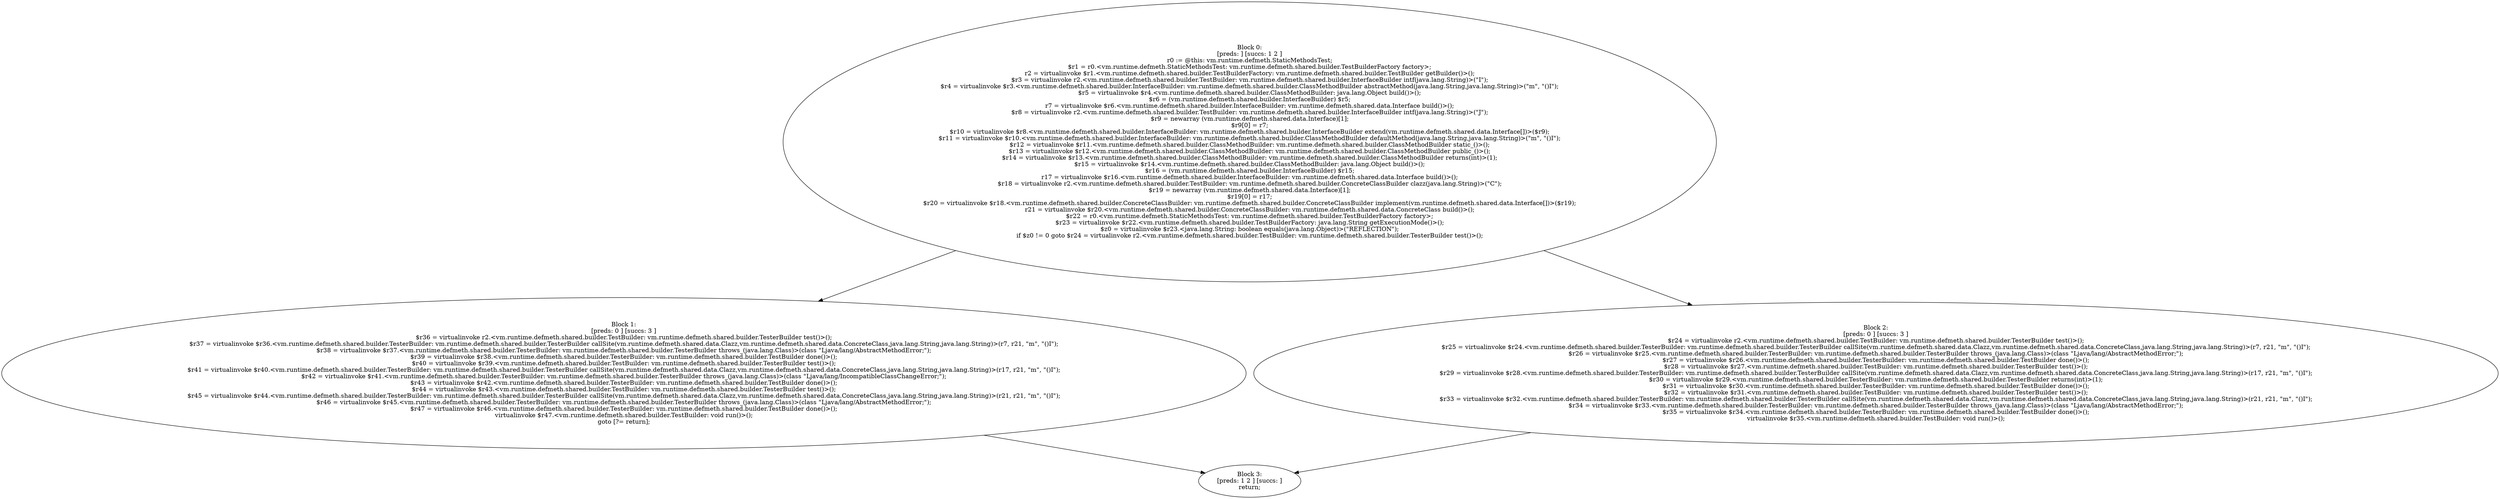 digraph "unitGraph" {
    "Block 0:
[preds: ] [succs: 1 2 ]
r0 := @this: vm.runtime.defmeth.StaticMethodsTest;
$r1 = r0.<vm.runtime.defmeth.StaticMethodsTest: vm.runtime.defmeth.shared.builder.TestBuilderFactory factory>;
r2 = virtualinvoke $r1.<vm.runtime.defmeth.shared.builder.TestBuilderFactory: vm.runtime.defmeth.shared.builder.TestBuilder getBuilder()>();
$r3 = virtualinvoke r2.<vm.runtime.defmeth.shared.builder.TestBuilder: vm.runtime.defmeth.shared.builder.InterfaceBuilder intf(java.lang.String)>(\"I\");
$r4 = virtualinvoke $r3.<vm.runtime.defmeth.shared.builder.InterfaceBuilder: vm.runtime.defmeth.shared.builder.ClassMethodBuilder abstractMethod(java.lang.String,java.lang.String)>(\"m\", \"()I\");
$r5 = virtualinvoke $r4.<vm.runtime.defmeth.shared.builder.ClassMethodBuilder: java.lang.Object build()>();
$r6 = (vm.runtime.defmeth.shared.builder.InterfaceBuilder) $r5;
r7 = virtualinvoke $r6.<vm.runtime.defmeth.shared.builder.InterfaceBuilder: vm.runtime.defmeth.shared.data.Interface build()>();
$r8 = virtualinvoke r2.<vm.runtime.defmeth.shared.builder.TestBuilder: vm.runtime.defmeth.shared.builder.InterfaceBuilder intf(java.lang.String)>(\"J\");
$r9 = newarray (vm.runtime.defmeth.shared.data.Interface)[1];
$r9[0] = r7;
$r10 = virtualinvoke $r8.<vm.runtime.defmeth.shared.builder.InterfaceBuilder: vm.runtime.defmeth.shared.builder.InterfaceBuilder extend(vm.runtime.defmeth.shared.data.Interface[])>($r9);
$r11 = virtualinvoke $r10.<vm.runtime.defmeth.shared.builder.InterfaceBuilder: vm.runtime.defmeth.shared.builder.ClassMethodBuilder defaultMethod(java.lang.String,java.lang.String)>(\"m\", \"()I\");
$r12 = virtualinvoke $r11.<vm.runtime.defmeth.shared.builder.ClassMethodBuilder: vm.runtime.defmeth.shared.builder.ClassMethodBuilder static_()>();
$r13 = virtualinvoke $r12.<vm.runtime.defmeth.shared.builder.ClassMethodBuilder: vm.runtime.defmeth.shared.builder.ClassMethodBuilder public_()>();
$r14 = virtualinvoke $r13.<vm.runtime.defmeth.shared.builder.ClassMethodBuilder: vm.runtime.defmeth.shared.builder.ClassMethodBuilder returns(int)>(1);
$r15 = virtualinvoke $r14.<vm.runtime.defmeth.shared.builder.ClassMethodBuilder: java.lang.Object build()>();
$r16 = (vm.runtime.defmeth.shared.builder.InterfaceBuilder) $r15;
r17 = virtualinvoke $r16.<vm.runtime.defmeth.shared.builder.InterfaceBuilder: vm.runtime.defmeth.shared.data.Interface build()>();
$r18 = virtualinvoke r2.<vm.runtime.defmeth.shared.builder.TestBuilder: vm.runtime.defmeth.shared.builder.ConcreteClassBuilder clazz(java.lang.String)>(\"C\");
$r19 = newarray (vm.runtime.defmeth.shared.data.Interface)[1];
$r19[0] = r17;
$r20 = virtualinvoke $r18.<vm.runtime.defmeth.shared.builder.ConcreteClassBuilder: vm.runtime.defmeth.shared.builder.ConcreteClassBuilder implement(vm.runtime.defmeth.shared.data.Interface[])>($r19);
r21 = virtualinvoke $r20.<vm.runtime.defmeth.shared.builder.ConcreteClassBuilder: vm.runtime.defmeth.shared.data.ConcreteClass build()>();
$r22 = r0.<vm.runtime.defmeth.StaticMethodsTest: vm.runtime.defmeth.shared.builder.TestBuilderFactory factory>;
$r23 = virtualinvoke $r22.<vm.runtime.defmeth.shared.builder.TestBuilderFactory: java.lang.String getExecutionMode()>();
$z0 = virtualinvoke $r23.<java.lang.String: boolean equals(java.lang.Object)>(\"REFLECTION\");
if $z0 != 0 goto $r24 = virtualinvoke r2.<vm.runtime.defmeth.shared.builder.TestBuilder: vm.runtime.defmeth.shared.builder.TesterBuilder test()>();
"
    "Block 1:
[preds: 0 ] [succs: 3 ]
$r36 = virtualinvoke r2.<vm.runtime.defmeth.shared.builder.TestBuilder: vm.runtime.defmeth.shared.builder.TesterBuilder test()>();
$r37 = virtualinvoke $r36.<vm.runtime.defmeth.shared.builder.TesterBuilder: vm.runtime.defmeth.shared.builder.TesterBuilder callSite(vm.runtime.defmeth.shared.data.Clazz,vm.runtime.defmeth.shared.data.ConcreteClass,java.lang.String,java.lang.String)>(r7, r21, \"m\", \"()I\");
$r38 = virtualinvoke $r37.<vm.runtime.defmeth.shared.builder.TesterBuilder: vm.runtime.defmeth.shared.builder.TesterBuilder throws_(java.lang.Class)>(class \"Ljava/lang/AbstractMethodError;\");
$r39 = virtualinvoke $r38.<vm.runtime.defmeth.shared.builder.TesterBuilder: vm.runtime.defmeth.shared.builder.TestBuilder done()>();
$r40 = virtualinvoke $r39.<vm.runtime.defmeth.shared.builder.TestBuilder: vm.runtime.defmeth.shared.builder.TesterBuilder test()>();
$r41 = virtualinvoke $r40.<vm.runtime.defmeth.shared.builder.TesterBuilder: vm.runtime.defmeth.shared.builder.TesterBuilder callSite(vm.runtime.defmeth.shared.data.Clazz,vm.runtime.defmeth.shared.data.ConcreteClass,java.lang.String,java.lang.String)>(r17, r21, \"m\", \"()I\");
$r42 = virtualinvoke $r41.<vm.runtime.defmeth.shared.builder.TesterBuilder: vm.runtime.defmeth.shared.builder.TesterBuilder throws_(java.lang.Class)>(class \"Ljava/lang/IncompatibleClassChangeError;\");
$r43 = virtualinvoke $r42.<vm.runtime.defmeth.shared.builder.TesterBuilder: vm.runtime.defmeth.shared.builder.TestBuilder done()>();
$r44 = virtualinvoke $r43.<vm.runtime.defmeth.shared.builder.TestBuilder: vm.runtime.defmeth.shared.builder.TesterBuilder test()>();
$r45 = virtualinvoke $r44.<vm.runtime.defmeth.shared.builder.TesterBuilder: vm.runtime.defmeth.shared.builder.TesterBuilder callSite(vm.runtime.defmeth.shared.data.Clazz,vm.runtime.defmeth.shared.data.ConcreteClass,java.lang.String,java.lang.String)>(r21, r21, \"m\", \"()I\");
$r46 = virtualinvoke $r45.<vm.runtime.defmeth.shared.builder.TesterBuilder: vm.runtime.defmeth.shared.builder.TesterBuilder throws_(java.lang.Class)>(class \"Ljava/lang/AbstractMethodError;\");
$r47 = virtualinvoke $r46.<vm.runtime.defmeth.shared.builder.TesterBuilder: vm.runtime.defmeth.shared.builder.TestBuilder done()>();
virtualinvoke $r47.<vm.runtime.defmeth.shared.builder.TestBuilder: void run()>();
goto [?= return];
"
    "Block 2:
[preds: 0 ] [succs: 3 ]
$r24 = virtualinvoke r2.<vm.runtime.defmeth.shared.builder.TestBuilder: vm.runtime.defmeth.shared.builder.TesterBuilder test()>();
$r25 = virtualinvoke $r24.<vm.runtime.defmeth.shared.builder.TesterBuilder: vm.runtime.defmeth.shared.builder.TesterBuilder callSite(vm.runtime.defmeth.shared.data.Clazz,vm.runtime.defmeth.shared.data.ConcreteClass,java.lang.String,java.lang.String)>(r7, r21, \"m\", \"()I\");
$r26 = virtualinvoke $r25.<vm.runtime.defmeth.shared.builder.TesterBuilder: vm.runtime.defmeth.shared.builder.TesterBuilder throws_(java.lang.Class)>(class \"Ljava/lang/AbstractMethodError;\");
$r27 = virtualinvoke $r26.<vm.runtime.defmeth.shared.builder.TesterBuilder: vm.runtime.defmeth.shared.builder.TestBuilder done()>();
$r28 = virtualinvoke $r27.<vm.runtime.defmeth.shared.builder.TestBuilder: vm.runtime.defmeth.shared.builder.TesterBuilder test()>();
$r29 = virtualinvoke $r28.<vm.runtime.defmeth.shared.builder.TesterBuilder: vm.runtime.defmeth.shared.builder.TesterBuilder callSite(vm.runtime.defmeth.shared.data.Clazz,vm.runtime.defmeth.shared.data.ConcreteClass,java.lang.String,java.lang.String)>(r17, r21, \"m\", \"()I\");
$r30 = virtualinvoke $r29.<vm.runtime.defmeth.shared.builder.TesterBuilder: vm.runtime.defmeth.shared.builder.TesterBuilder returns(int)>(1);
$r31 = virtualinvoke $r30.<vm.runtime.defmeth.shared.builder.TesterBuilder: vm.runtime.defmeth.shared.builder.TestBuilder done()>();
$r32 = virtualinvoke $r31.<vm.runtime.defmeth.shared.builder.TestBuilder: vm.runtime.defmeth.shared.builder.TesterBuilder test()>();
$r33 = virtualinvoke $r32.<vm.runtime.defmeth.shared.builder.TesterBuilder: vm.runtime.defmeth.shared.builder.TesterBuilder callSite(vm.runtime.defmeth.shared.data.Clazz,vm.runtime.defmeth.shared.data.ConcreteClass,java.lang.String,java.lang.String)>(r21, r21, \"m\", \"()I\");
$r34 = virtualinvoke $r33.<vm.runtime.defmeth.shared.builder.TesterBuilder: vm.runtime.defmeth.shared.builder.TesterBuilder throws_(java.lang.Class)>(class \"Ljava/lang/AbstractMethodError;\");
$r35 = virtualinvoke $r34.<vm.runtime.defmeth.shared.builder.TesterBuilder: vm.runtime.defmeth.shared.builder.TestBuilder done()>();
virtualinvoke $r35.<vm.runtime.defmeth.shared.builder.TestBuilder: void run()>();
"
    "Block 3:
[preds: 1 2 ] [succs: ]
return;
"
    "Block 0:
[preds: ] [succs: 1 2 ]
r0 := @this: vm.runtime.defmeth.StaticMethodsTest;
$r1 = r0.<vm.runtime.defmeth.StaticMethodsTest: vm.runtime.defmeth.shared.builder.TestBuilderFactory factory>;
r2 = virtualinvoke $r1.<vm.runtime.defmeth.shared.builder.TestBuilderFactory: vm.runtime.defmeth.shared.builder.TestBuilder getBuilder()>();
$r3 = virtualinvoke r2.<vm.runtime.defmeth.shared.builder.TestBuilder: vm.runtime.defmeth.shared.builder.InterfaceBuilder intf(java.lang.String)>(\"I\");
$r4 = virtualinvoke $r3.<vm.runtime.defmeth.shared.builder.InterfaceBuilder: vm.runtime.defmeth.shared.builder.ClassMethodBuilder abstractMethod(java.lang.String,java.lang.String)>(\"m\", \"()I\");
$r5 = virtualinvoke $r4.<vm.runtime.defmeth.shared.builder.ClassMethodBuilder: java.lang.Object build()>();
$r6 = (vm.runtime.defmeth.shared.builder.InterfaceBuilder) $r5;
r7 = virtualinvoke $r6.<vm.runtime.defmeth.shared.builder.InterfaceBuilder: vm.runtime.defmeth.shared.data.Interface build()>();
$r8 = virtualinvoke r2.<vm.runtime.defmeth.shared.builder.TestBuilder: vm.runtime.defmeth.shared.builder.InterfaceBuilder intf(java.lang.String)>(\"J\");
$r9 = newarray (vm.runtime.defmeth.shared.data.Interface)[1];
$r9[0] = r7;
$r10 = virtualinvoke $r8.<vm.runtime.defmeth.shared.builder.InterfaceBuilder: vm.runtime.defmeth.shared.builder.InterfaceBuilder extend(vm.runtime.defmeth.shared.data.Interface[])>($r9);
$r11 = virtualinvoke $r10.<vm.runtime.defmeth.shared.builder.InterfaceBuilder: vm.runtime.defmeth.shared.builder.ClassMethodBuilder defaultMethod(java.lang.String,java.lang.String)>(\"m\", \"()I\");
$r12 = virtualinvoke $r11.<vm.runtime.defmeth.shared.builder.ClassMethodBuilder: vm.runtime.defmeth.shared.builder.ClassMethodBuilder static_()>();
$r13 = virtualinvoke $r12.<vm.runtime.defmeth.shared.builder.ClassMethodBuilder: vm.runtime.defmeth.shared.builder.ClassMethodBuilder public_()>();
$r14 = virtualinvoke $r13.<vm.runtime.defmeth.shared.builder.ClassMethodBuilder: vm.runtime.defmeth.shared.builder.ClassMethodBuilder returns(int)>(1);
$r15 = virtualinvoke $r14.<vm.runtime.defmeth.shared.builder.ClassMethodBuilder: java.lang.Object build()>();
$r16 = (vm.runtime.defmeth.shared.builder.InterfaceBuilder) $r15;
r17 = virtualinvoke $r16.<vm.runtime.defmeth.shared.builder.InterfaceBuilder: vm.runtime.defmeth.shared.data.Interface build()>();
$r18 = virtualinvoke r2.<vm.runtime.defmeth.shared.builder.TestBuilder: vm.runtime.defmeth.shared.builder.ConcreteClassBuilder clazz(java.lang.String)>(\"C\");
$r19 = newarray (vm.runtime.defmeth.shared.data.Interface)[1];
$r19[0] = r17;
$r20 = virtualinvoke $r18.<vm.runtime.defmeth.shared.builder.ConcreteClassBuilder: vm.runtime.defmeth.shared.builder.ConcreteClassBuilder implement(vm.runtime.defmeth.shared.data.Interface[])>($r19);
r21 = virtualinvoke $r20.<vm.runtime.defmeth.shared.builder.ConcreteClassBuilder: vm.runtime.defmeth.shared.data.ConcreteClass build()>();
$r22 = r0.<vm.runtime.defmeth.StaticMethodsTest: vm.runtime.defmeth.shared.builder.TestBuilderFactory factory>;
$r23 = virtualinvoke $r22.<vm.runtime.defmeth.shared.builder.TestBuilderFactory: java.lang.String getExecutionMode()>();
$z0 = virtualinvoke $r23.<java.lang.String: boolean equals(java.lang.Object)>(\"REFLECTION\");
if $z0 != 0 goto $r24 = virtualinvoke r2.<vm.runtime.defmeth.shared.builder.TestBuilder: vm.runtime.defmeth.shared.builder.TesterBuilder test()>();
"->"Block 1:
[preds: 0 ] [succs: 3 ]
$r36 = virtualinvoke r2.<vm.runtime.defmeth.shared.builder.TestBuilder: vm.runtime.defmeth.shared.builder.TesterBuilder test()>();
$r37 = virtualinvoke $r36.<vm.runtime.defmeth.shared.builder.TesterBuilder: vm.runtime.defmeth.shared.builder.TesterBuilder callSite(vm.runtime.defmeth.shared.data.Clazz,vm.runtime.defmeth.shared.data.ConcreteClass,java.lang.String,java.lang.String)>(r7, r21, \"m\", \"()I\");
$r38 = virtualinvoke $r37.<vm.runtime.defmeth.shared.builder.TesterBuilder: vm.runtime.defmeth.shared.builder.TesterBuilder throws_(java.lang.Class)>(class \"Ljava/lang/AbstractMethodError;\");
$r39 = virtualinvoke $r38.<vm.runtime.defmeth.shared.builder.TesterBuilder: vm.runtime.defmeth.shared.builder.TestBuilder done()>();
$r40 = virtualinvoke $r39.<vm.runtime.defmeth.shared.builder.TestBuilder: vm.runtime.defmeth.shared.builder.TesterBuilder test()>();
$r41 = virtualinvoke $r40.<vm.runtime.defmeth.shared.builder.TesterBuilder: vm.runtime.defmeth.shared.builder.TesterBuilder callSite(vm.runtime.defmeth.shared.data.Clazz,vm.runtime.defmeth.shared.data.ConcreteClass,java.lang.String,java.lang.String)>(r17, r21, \"m\", \"()I\");
$r42 = virtualinvoke $r41.<vm.runtime.defmeth.shared.builder.TesterBuilder: vm.runtime.defmeth.shared.builder.TesterBuilder throws_(java.lang.Class)>(class \"Ljava/lang/IncompatibleClassChangeError;\");
$r43 = virtualinvoke $r42.<vm.runtime.defmeth.shared.builder.TesterBuilder: vm.runtime.defmeth.shared.builder.TestBuilder done()>();
$r44 = virtualinvoke $r43.<vm.runtime.defmeth.shared.builder.TestBuilder: vm.runtime.defmeth.shared.builder.TesterBuilder test()>();
$r45 = virtualinvoke $r44.<vm.runtime.defmeth.shared.builder.TesterBuilder: vm.runtime.defmeth.shared.builder.TesterBuilder callSite(vm.runtime.defmeth.shared.data.Clazz,vm.runtime.defmeth.shared.data.ConcreteClass,java.lang.String,java.lang.String)>(r21, r21, \"m\", \"()I\");
$r46 = virtualinvoke $r45.<vm.runtime.defmeth.shared.builder.TesterBuilder: vm.runtime.defmeth.shared.builder.TesterBuilder throws_(java.lang.Class)>(class \"Ljava/lang/AbstractMethodError;\");
$r47 = virtualinvoke $r46.<vm.runtime.defmeth.shared.builder.TesterBuilder: vm.runtime.defmeth.shared.builder.TestBuilder done()>();
virtualinvoke $r47.<vm.runtime.defmeth.shared.builder.TestBuilder: void run()>();
goto [?= return];
";
    "Block 0:
[preds: ] [succs: 1 2 ]
r0 := @this: vm.runtime.defmeth.StaticMethodsTest;
$r1 = r0.<vm.runtime.defmeth.StaticMethodsTest: vm.runtime.defmeth.shared.builder.TestBuilderFactory factory>;
r2 = virtualinvoke $r1.<vm.runtime.defmeth.shared.builder.TestBuilderFactory: vm.runtime.defmeth.shared.builder.TestBuilder getBuilder()>();
$r3 = virtualinvoke r2.<vm.runtime.defmeth.shared.builder.TestBuilder: vm.runtime.defmeth.shared.builder.InterfaceBuilder intf(java.lang.String)>(\"I\");
$r4 = virtualinvoke $r3.<vm.runtime.defmeth.shared.builder.InterfaceBuilder: vm.runtime.defmeth.shared.builder.ClassMethodBuilder abstractMethod(java.lang.String,java.lang.String)>(\"m\", \"()I\");
$r5 = virtualinvoke $r4.<vm.runtime.defmeth.shared.builder.ClassMethodBuilder: java.lang.Object build()>();
$r6 = (vm.runtime.defmeth.shared.builder.InterfaceBuilder) $r5;
r7 = virtualinvoke $r6.<vm.runtime.defmeth.shared.builder.InterfaceBuilder: vm.runtime.defmeth.shared.data.Interface build()>();
$r8 = virtualinvoke r2.<vm.runtime.defmeth.shared.builder.TestBuilder: vm.runtime.defmeth.shared.builder.InterfaceBuilder intf(java.lang.String)>(\"J\");
$r9 = newarray (vm.runtime.defmeth.shared.data.Interface)[1];
$r9[0] = r7;
$r10 = virtualinvoke $r8.<vm.runtime.defmeth.shared.builder.InterfaceBuilder: vm.runtime.defmeth.shared.builder.InterfaceBuilder extend(vm.runtime.defmeth.shared.data.Interface[])>($r9);
$r11 = virtualinvoke $r10.<vm.runtime.defmeth.shared.builder.InterfaceBuilder: vm.runtime.defmeth.shared.builder.ClassMethodBuilder defaultMethod(java.lang.String,java.lang.String)>(\"m\", \"()I\");
$r12 = virtualinvoke $r11.<vm.runtime.defmeth.shared.builder.ClassMethodBuilder: vm.runtime.defmeth.shared.builder.ClassMethodBuilder static_()>();
$r13 = virtualinvoke $r12.<vm.runtime.defmeth.shared.builder.ClassMethodBuilder: vm.runtime.defmeth.shared.builder.ClassMethodBuilder public_()>();
$r14 = virtualinvoke $r13.<vm.runtime.defmeth.shared.builder.ClassMethodBuilder: vm.runtime.defmeth.shared.builder.ClassMethodBuilder returns(int)>(1);
$r15 = virtualinvoke $r14.<vm.runtime.defmeth.shared.builder.ClassMethodBuilder: java.lang.Object build()>();
$r16 = (vm.runtime.defmeth.shared.builder.InterfaceBuilder) $r15;
r17 = virtualinvoke $r16.<vm.runtime.defmeth.shared.builder.InterfaceBuilder: vm.runtime.defmeth.shared.data.Interface build()>();
$r18 = virtualinvoke r2.<vm.runtime.defmeth.shared.builder.TestBuilder: vm.runtime.defmeth.shared.builder.ConcreteClassBuilder clazz(java.lang.String)>(\"C\");
$r19 = newarray (vm.runtime.defmeth.shared.data.Interface)[1];
$r19[0] = r17;
$r20 = virtualinvoke $r18.<vm.runtime.defmeth.shared.builder.ConcreteClassBuilder: vm.runtime.defmeth.shared.builder.ConcreteClassBuilder implement(vm.runtime.defmeth.shared.data.Interface[])>($r19);
r21 = virtualinvoke $r20.<vm.runtime.defmeth.shared.builder.ConcreteClassBuilder: vm.runtime.defmeth.shared.data.ConcreteClass build()>();
$r22 = r0.<vm.runtime.defmeth.StaticMethodsTest: vm.runtime.defmeth.shared.builder.TestBuilderFactory factory>;
$r23 = virtualinvoke $r22.<vm.runtime.defmeth.shared.builder.TestBuilderFactory: java.lang.String getExecutionMode()>();
$z0 = virtualinvoke $r23.<java.lang.String: boolean equals(java.lang.Object)>(\"REFLECTION\");
if $z0 != 0 goto $r24 = virtualinvoke r2.<vm.runtime.defmeth.shared.builder.TestBuilder: vm.runtime.defmeth.shared.builder.TesterBuilder test()>();
"->"Block 2:
[preds: 0 ] [succs: 3 ]
$r24 = virtualinvoke r2.<vm.runtime.defmeth.shared.builder.TestBuilder: vm.runtime.defmeth.shared.builder.TesterBuilder test()>();
$r25 = virtualinvoke $r24.<vm.runtime.defmeth.shared.builder.TesterBuilder: vm.runtime.defmeth.shared.builder.TesterBuilder callSite(vm.runtime.defmeth.shared.data.Clazz,vm.runtime.defmeth.shared.data.ConcreteClass,java.lang.String,java.lang.String)>(r7, r21, \"m\", \"()I\");
$r26 = virtualinvoke $r25.<vm.runtime.defmeth.shared.builder.TesterBuilder: vm.runtime.defmeth.shared.builder.TesterBuilder throws_(java.lang.Class)>(class \"Ljava/lang/AbstractMethodError;\");
$r27 = virtualinvoke $r26.<vm.runtime.defmeth.shared.builder.TesterBuilder: vm.runtime.defmeth.shared.builder.TestBuilder done()>();
$r28 = virtualinvoke $r27.<vm.runtime.defmeth.shared.builder.TestBuilder: vm.runtime.defmeth.shared.builder.TesterBuilder test()>();
$r29 = virtualinvoke $r28.<vm.runtime.defmeth.shared.builder.TesterBuilder: vm.runtime.defmeth.shared.builder.TesterBuilder callSite(vm.runtime.defmeth.shared.data.Clazz,vm.runtime.defmeth.shared.data.ConcreteClass,java.lang.String,java.lang.String)>(r17, r21, \"m\", \"()I\");
$r30 = virtualinvoke $r29.<vm.runtime.defmeth.shared.builder.TesterBuilder: vm.runtime.defmeth.shared.builder.TesterBuilder returns(int)>(1);
$r31 = virtualinvoke $r30.<vm.runtime.defmeth.shared.builder.TesterBuilder: vm.runtime.defmeth.shared.builder.TestBuilder done()>();
$r32 = virtualinvoke $r31.<vm.runtime.defmeth.shared.builder.TestBuilder: vm.runtime.defmeth.shared.builder.TesterBuilder test()>();
$r33 = virtualinvoke $r32.<vm.runtime.defmeth.shared.builder.TesterBuilder: vm.runtime.defmeth.shared.builder.TesterBuilder callSite(vm.runtime.defmeth.shared.data.Clazz,vm.runtime.defmeth.shared.data.ConcreteClass,java.lang.String,java.lang.String)>(r21, r21, \"m\", \"()I\");
$r34 = virtualinvoke $r33.<vm.runtime.defmeth.shared.builder.TesterBuilder: vm.runtime.defmeth.shared.builder.TesterBuilder throws_(java.lang.Class)>(class \"Ljava/lang/AbstractMethodError;\");
$r35 = virtualinvoke $r34.<vm.runtime.defmeth.shared.builder.TesterBuilder: vm.runtime.defmeth.shared.builder.TestBuilder done()>();
virtualinvoke $r35.<vm.runtime.defmeth.shared.builder.TestBuilder: void run()>();
";
    "Block 1:
[preds: 0 ] [succs: 3 ]
$r36 = virtualinvoke r2.<vm.runtime.defmeth.shared.builder.TestBuilder: vm.runtime.defmeth.shared.builder.TesterBuilder test()>();
$r37 = virtualinvoke $r36.<vm.runtime.defmeth.shared.builder.TesterBuilder: vm.runtime.defmeth.shared.builder.TesterBuilder callSite(vm.runtime.defmeth.shared.data.Clazz,vm.runtime.defmeth.shared.data.ConcreteClass,java.lang.String,java.lang.String)>(r7, r21, \"m\", \"()I\");
$r38 = virtualinvoke $r37.<vm.runtime.defmeth.shared.builder.TesterBuilder: vm.runtime.defmeth.shared.builder.TesterBuilder throws_(java.lang.Class)>(class \"Ljava/lang/AbstractMethodError;\");
$r39 = virtualinvoke $r38.<vm.runtime.defmeth.shared.builder.TesterBuilder: vm.runtime.defmeth.shared.builder.TestBuilder done()>();
$r40 = virtualinvoke $r39.<vm.runtime.defmeth.shared.builder.TestBuilder: vm.runtime.defmeth.shared.builder.TesterBuilder test()>();
$r41 = virtualinvoke $r40.<vm.runtime.defmeth.shared.builder.TesterBuilder: vm.runtime.defmeth.shared.builder.TesterBuilder callSite(vm.runtime.defmeth.shared.data.Clazz,vm.runtime.defmeth.shared.data.ConcreteClass,java.lang.String,java.lang.String)>(r17, r21, \"m\", \"()I\");
$r42 = virtualinvoke $r41.<vm.runtime.defmeth.shared.builder.TesterBuilder: vm.runtime.defmeth.shared.builder.TesterBuilder throws_(java.lang.Class)>(class \"Ljava/lang/IncompatibleClassChangeError;\");
$r43 = virtualinvoke $r42.<vm.runtime.defmeth.shared.builder.TesterBuilder: vm.runtime.defmeth.shared.builder.TestBuilder done()>();
$r44 = virtualinvoke $r43.<vm.runtime.defmeth.shared.builder.TestBuilder: vm.runtime.defmeth.shared.builder.TesterBuilder test()>();
$r45 = virtualinvoke $r44.<vm.runtime.defmeth.shared.builder.TesterBuilder: vm.runtime.defmeth.shared.builder.TesterBuilder callSite(vm.runtime.defmeth.shared.data.Clazz,vm.runtime.defmeth.shared.data.ConcreteClass,java.lang.String,java.lang.String)>(r21, r21, \"m\", \"()I\");
$r46 = virtualinvoke $r45.<vm.runtime.defmeth.shared.builder.TesterBuilder: vm.runtime.defmeth.shared.builder.TesterBuilder throws_(java.lang.Class)>(class \"Ljava/lang/AbstractMethodError;\");
$r47 = virtualinvoke $r46.<vm.runtime.defmeth.shared.builder.TesterBuilder: vm.runtime.defmeth.shared.builder.TestBuilder done()>();
virtualinvoke $r47.<vm.runtime.defmeth.shared.builder.TestBuilder: void run()>();
goto [?= return];
"->"Block 3:
[preds: 1 2 ] [succs: ]
return;
";
    "Block 2:
[preds: 0 ] [succs: 3 ]
$r24 = virtualinvoke r2.<vm.runtime.defmeth.shared.builder.TestBuilder: vm.runtime.defmeth.shared.builder.TesterBuilder test()>();
$r25 = virtualinvoke $r24.<vm.runtime.defmeth.shared.builder.TesterBuilder: vm.runtime.defmeth.shared.builder.TesterBuilder callSite(vm.runtime.defmeth.shared.data.Clazz,vm.runtime.defmeth.shared.data.ConcreteClass,java.lang.String,java.lang.String)>(r7, r21, \"m\", \"()I\");
$r26 = virtualinvoke $r25.<vm.runtime.defmeth.shared.builder.TesterBuilder: vm.runtime.defmeth.shared.builder.TesterBuilder throws_(java.lang.Class)>(class \"Ljava/lang/AbstractMethodError;\");
$r27 = virtualinvoke $r26.<vm.runtime.defmeth.shared.builder.TesterBuilder: vm.runtime.defmeth.shared.builder.TestBuilder done()>();
$r28 = virtualinvoke $r27.<vm.runtime.defmeth.shared.builder.TestBuilder: vm.runtime.defmeth.shared.builder.TesterBuilder test()>();
$r29 = virtualinvoke $r28.<vm.runtime.defmeth.shared.builder.TesterBuilder: vm.runtime.defmeth.shared.builder.TesterBuilder callSite(vm.runtime.defmeth.shared.data.Clazz,vm.runtime.defmeth.shared.data.ConcreteClass,java.lang.String,java.lang.String)>(r17, r21, \"m\", \"()I\");
$r30 = virtualinvoke $r29.<vm.runtime.defmeth.shared.builder.TesterBuilder: vm.runtime.defmeth.shared.builder.TesterBuilder returns(int)>(1);
$r31 = virtualinvoke $r30.<vm.runtime.defmeth.shared.builder.TesterBuilder: vm.runtime.defmeth.shared.builder.TestBuilder done()>();
$r32 = virtualinvoke $r31.<vm.runtime.defmeth.shared.builder.TestBuilder: vm.runtime.defmeth.shared.builder.TesterBuilder test()>();
$r33 = virtualinvoke $r32.<vm.runtime.defmeth.shared.builder.TesterBuilder: vm.runtime.defmeth.shared.builder.TesterBuilder callSite(vm.runtime.defmeth.shared.data.Clazz,vm.runtime.defmeth.shared.data.ConcreteClass,java.lang.String,java.lang.String)>(r21, r21, \"m\", \"()I\");
$r34 = virtualinvoke $r33.<vm.runtime.defmeth.shared.builder.TesterBuilder: vm.runtime.defmeth.shared.builder.TesterBuilder throws_(java.lang.Class)>(class \"Ljava/lang/AbstractMethodError;\");
$r35 = virtualinvoke $r34.<vm.runtime.defmeth.shared.builder.TesterBuilder: vm.runtime.defmeth.shared.builder.TestBuilder done()>();
virtualinvoke $r35.<vm.runtime.defmeth.shared.builder.TestBuilder: void run()>();
"->"Block 3:
[preds: 1 2 ] [succs: ]
return;
";
}
